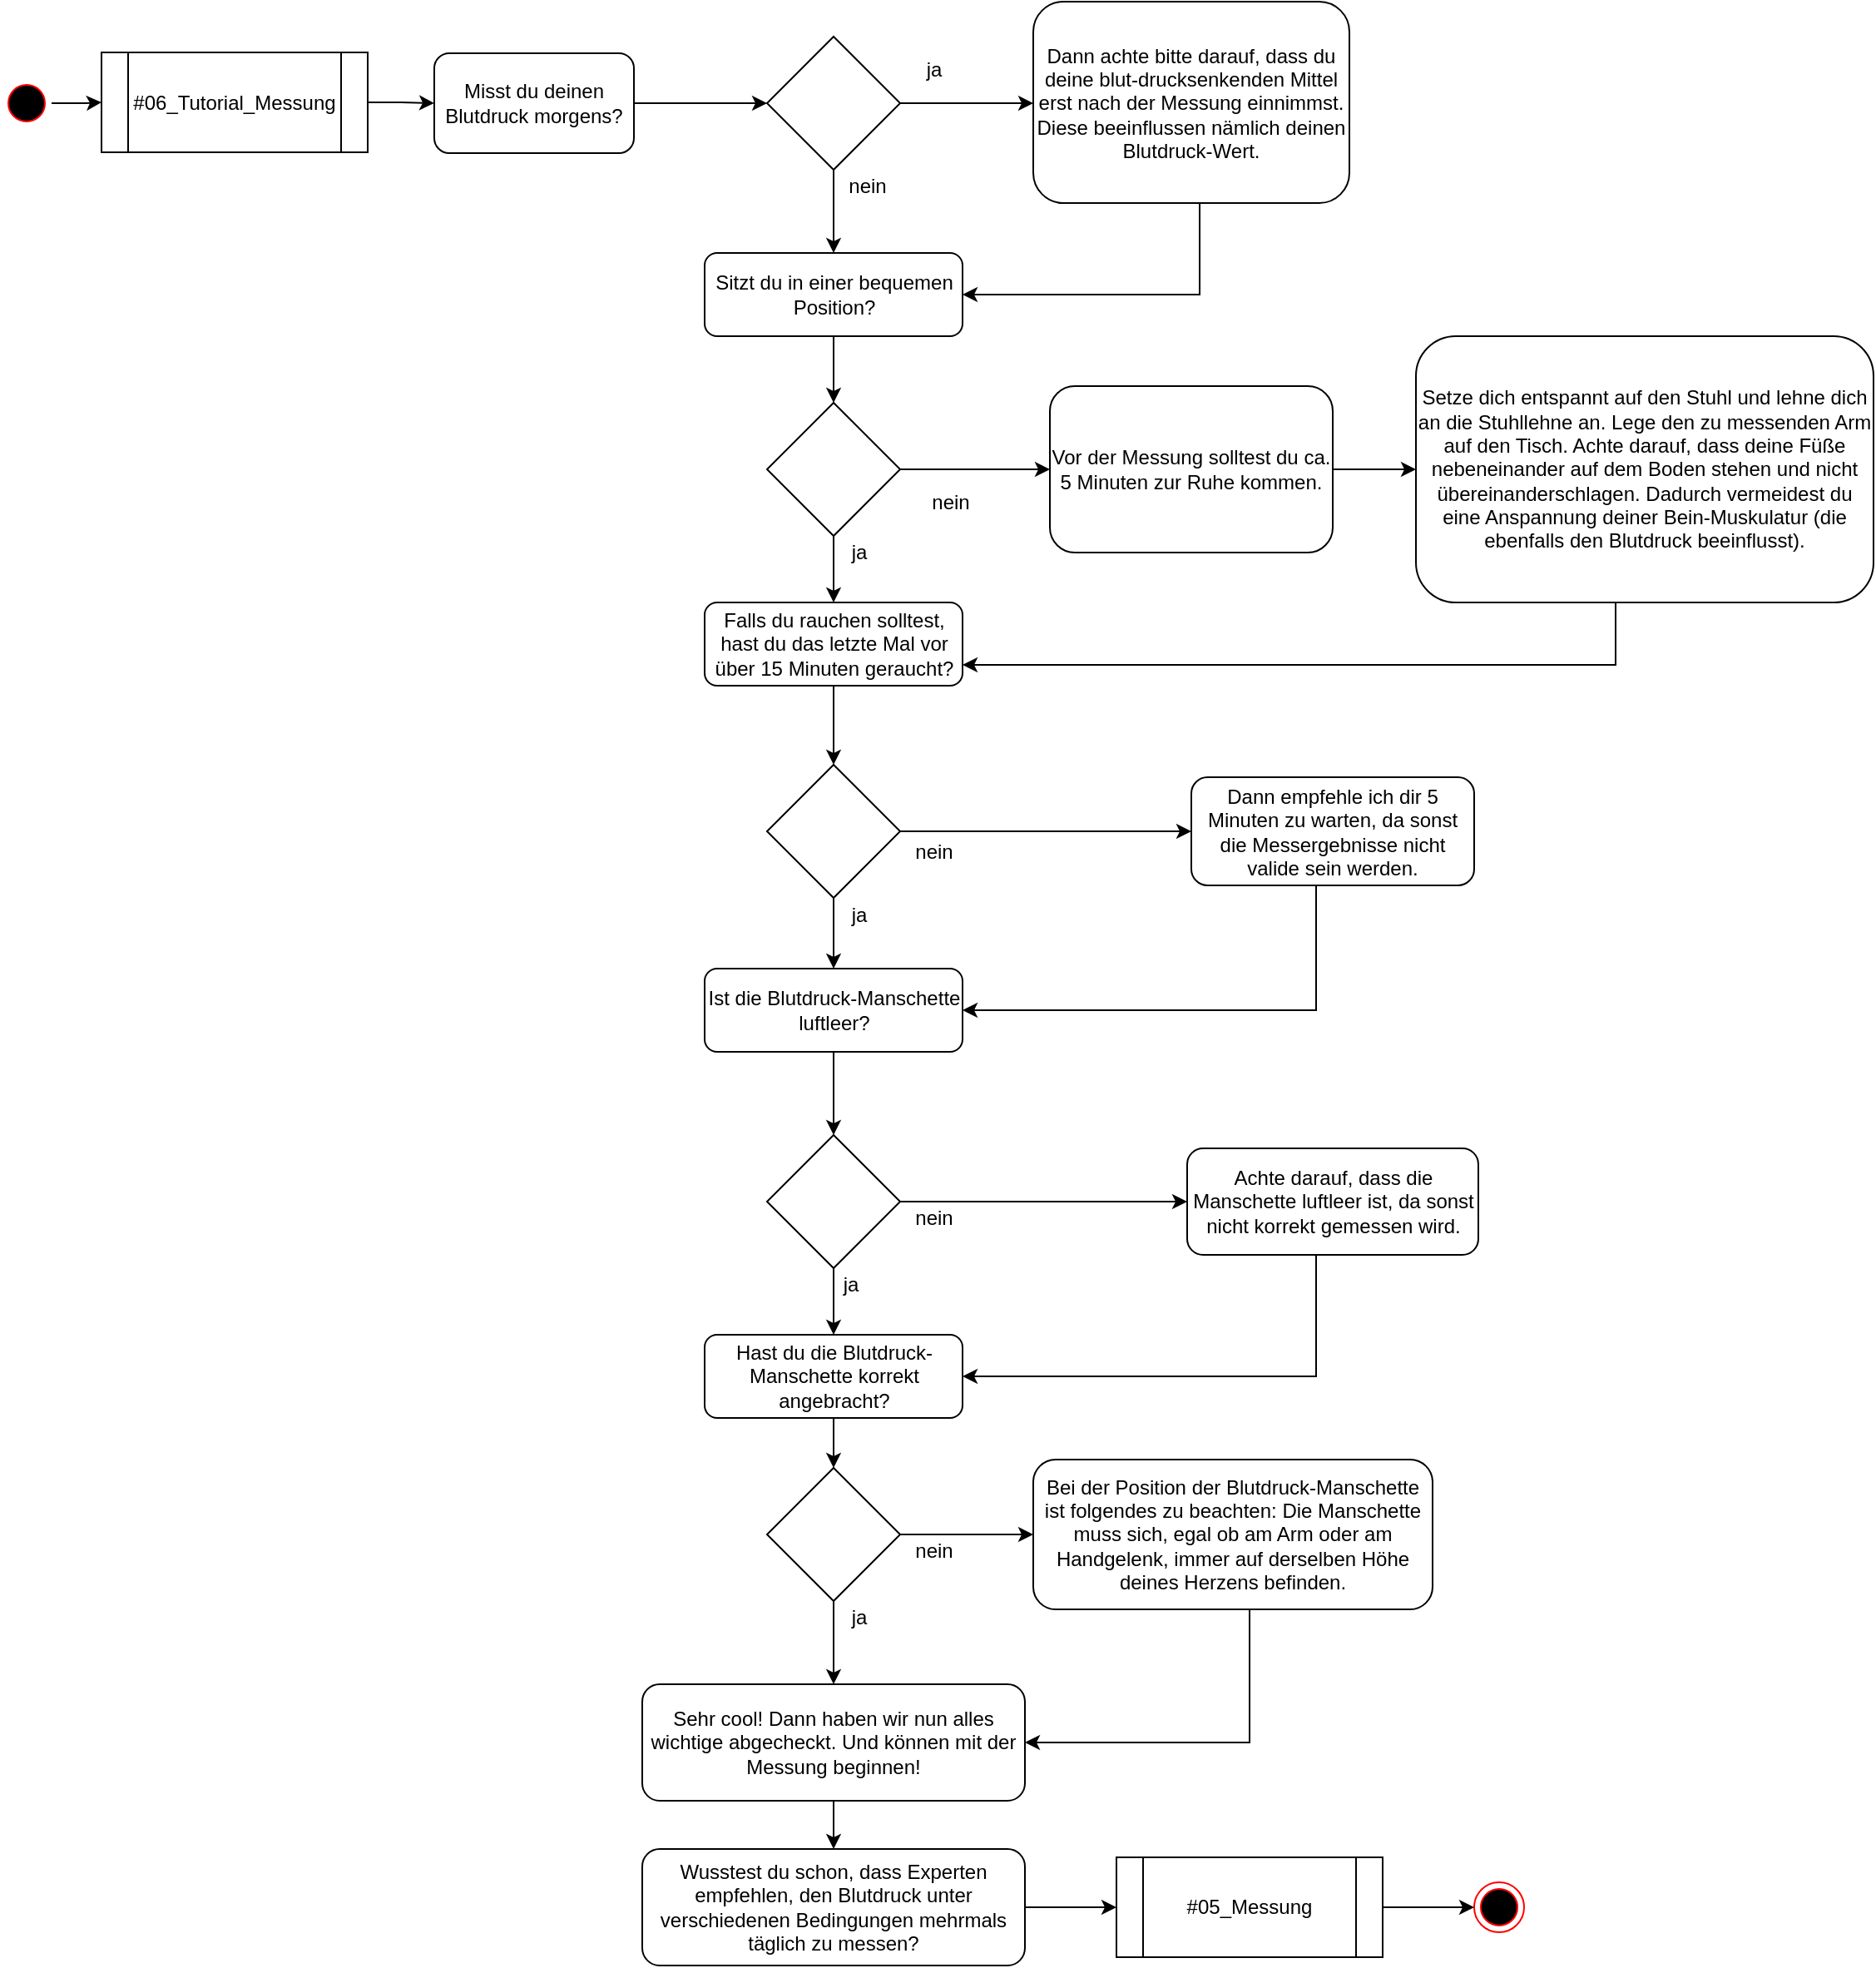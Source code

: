 <mxfile version="12.6.2" type="device"><diagram id="O7E4ESffiUBgtT06Es7r" name="Page-1"><mxGraphModel dx="1469" dy="1008" grid="1" gridSize="10" guides="1" tooltips="1" connect="1" arrows="1" fold="1" page="1" pageScale="1" pageWidth="1654" pageHeight="1169" math="0" shadow="0"><root><mxCell id="0"/><mxCell id="1" parent="0"/><mxCell id="4rw0Mwtdv4_NvPfGobpl-4" value="" style="edgeStyle=orthogonalEdgeStyle;rounded=0;orthogonalLoop=1;jettySize=auto;html=1;" parent="1" source="4rw0Mwtdv4_NvPfGobpl-5" edge="1"><mxGeometry relative="1" as="geometry"><mxPoint x="470" y="81" as="targetPoint"/></mxGeometry></mxCell><mxCell id="4rw0Mwtdv4_NvPfGobpl-5" value="Misst du deinen Blutdruck morgens?" style="rounded=1;whiteSpace=wrap;html=1;" parent="1" vertex="1"><mxGeometry x="270" y="51" width="120" height="60" as="geometry"/></mxCell><mxCell id="xnHg5SUyK6Ls2jFepmiz-40" style="edgeStyle=orthogonalEdgeStyle;rounded=0;orthogonalLoop=1;jettySize=auto;html=1;entryX=1;entryY=0.5;entryDx=0;entryDy=0;" parent="1" source="4rw0Mwtdv4_NvPfGobpl-6" target="4rw0Mwtdv4_NvPfGobpl-10" edge="1"><mxGeometry relative="1" as="geometry"><Array as="points"><mxPoint x="730" y="196"/></Array></mxGeometry></mxCell><mxCell id="4rw0Mwtdv4_NvPfGobpl-6" value="&lt;font style=&quot;font-size: 12px&quot;&gt;Dann achte bitte darauf, dass du deine &lt;span style=&quot;left: 368.511px ; top: 550.658px ; font-family: sans-serif ; transform: scalex(0.962)&quot;&gt;blut-&lt;/span&gt;&lt;span style=&quot;left: 368.511px ; top: 572.825px ; font-family: sans-serif ; transform: scalex(1.002)&quot;&gt;drucksenkenden &lt;/span&gt;&lt;span style=&quot;left: 368.511px ; top: 594.991px ; font-family: sans-serif ; transform: scalex(1.007)&quot;&gt;Mittel &lt;/span&gt;erst nach der Messung einnimmst. Diese beeinflussen nämlich deinen Blutdruck-Wert.&lt;br&gt;&lt;/font&gt;" style="rounded=1;whiteSpace=wrap;html=1;" parent="1" vertex="1"><mxGeometry x="630" y="20" width="190" height="121" as="geometry"/></mxCell><mxCell id="4rw0Mwtdv4_NvPfGobpl-7" value="" style="edgeStyle=orthogonalEdgeStyle;rounded=0;orthogonalLoop=1;jettySize=auto;html=1;" parent="1" source="4rw0Mwtdv4_NvPfGobpl-9" edge="1"><mxGeometry relative="1" as="geometry"><mxPoint x="630" y="81" as="targetPoint"/></mxGeometry></mxCell><mxCell id="4rw0Mwtdv4_NvPfGobpl-8" value="" style="edgeStyle=orthogonalEdgeStyle;rounded=0;orthogonalLoop=1;jettySize=auto;html=1;" parent="1" source="4rw0Mwtdv4_NvPfGobpl-10" edge="1"><mxGeometry relative="1" as="geometry"><mxPoint x="510" y="201" as="targetPoint"/></mxGeometry></mxCell><mxCell id="4rw0Mwtdv4_NvPfGobpl-9" value="" style="rhombus;whiteSpace=wrap;html=1;" parent="1" vertex="1"><mxGeometry x="470" y="41" width="80" height="80" as="geometry"/></mxCell><mxCell id="xnHg5SUyK6Ls2jFepmiz-17" value="" style="edgeStyle=orthogonalEdgeStyle;rounded=0;orthogonalLoop=1;jettySize=auto;html=1;" parent="1" source="4rw0Mwtdv4_NvPfGobpl-10" target="xnHg5SUyK6Ls2jFepmiz-16" edge="1"><mxGeometry relative="1" as="geometry"/></mxCell><mxCell id="4rw0Mwtdv4_NvPfGobpl-11" value="ja" style="text;html=1;align=center;verticalAlign=middle;resizable=0;points=[];;autosize=1;" parent="1" vertex="1"><mxGeometry x="560" y="51" width="20" height="20" as="geometry"/></mxCell><mxCell id="4rw0Mwtdv4_NvPfGobpl-12" value="nein" style="text;html=1;align=center;verticalAlign=middle;resizable=0;points=[];;autosize=1;" parent="1" vertex="1"><mxGeometry x="510" y="121" width="40" height="20" as="geometry"/></mxCell><mxCell id="ma_2VOnmLClK6x8RlZia-10" style="edgeStyle=orthogonalEdgeStyle;rounded=0;orthogonalLoop=1;jettySize=auto;html=1;entryX=1;entryY=0.5;entryDx=0;entryDy=0;" edge="1" parent="1" source="xnHg5SUyK6Ls2jFepmiz-4" target="xnHg5SUyK6Ls2jFepmiz-6"><mxGeometry relative="1" as="geometry"><Array as="points"><mxPoint x="760" y="1066"/></Array></mxGeometry></mxCell><mxCell id="xnHg5SUyK6Ls2jFepmiz-4" value="&lt;font style=&quot;font-size: 12px&quot;&gt;Bei der Position der Blutdruck-Manschette ist folgendes zu beachten: &lt;span style=&quot;left: 89.764px ; top: 484.158px ; font-family: sans-serif ; transform: scalex(1.016)&quot;&gt;Die  Manschette  muss  &lt;/span&gt;&lt;span style=&quot;left: 89.764px ; top: 506.325px ; font-family: sans-serif ; transform: scalex(1.004)&quot;&gt;sich, egal ob am Arm oder am Hand&lt;/span&gt;&lt;span style=&quot;left: 89.764px ; top: 528.491px ; font-family: sans-serif ; transform: scalex(0.975)&quot;&gt;gelenk, immer auf derselben Höhe deines Herzens befinden.&lt;/span&gt;&lt;/font&gt;" style="rounded=1;whiteSpace=wrap;html=1;" parent="1" vertex="1"><mxGeometry x="630" y="896" width="240" height="90" as="geometry"/></mxCell><mxCell id="xnHg5SUyK6Ls2jFepmiz-70" value="" style="edgeStyle=orthogonalEdgeStyle;rounded=0;orthogonalLoop=1;jettySize=auto;html=1;" parent="1" source="xnHg5SUyK6Ls2jFepmiz-6" target="xnHg5SUyK6Ls2jFepmiz-69" edge="1"><mxGeometry relative="1" as="geometry"/></mxCell><mxCell id="xnHg5SUyK6Ls2jFepmiz-6" value="Sehr cool! Dann haben wir nun alles wichtige abgecheckt. Und können mit der Messung beginnen!" style="rounded=1;whiteSpace=wrap;html=1;" parent="1" vertex="1"><mxGeometry x="395" y="1031" width="230" height="70" as="geometry"/></mxCell><mxCell id="ma_2VOnmLClK6x8RlZia-13" value="" style="edgeStyle=orthogonalEdgeStyle;rounded=0;orthogonalLoop=1;jettySize=auto;html=1;" edge="1" parent="1" source="xnHg5SUyK6Ls2jFepmiz-8" target="xnHg5SUyK6Ls2jFepmiz-71"><mxGeometry relative="1" as="geometry"/></mxCell><mxCell id="xnHg5SUyK6Ls2jFepmiz-8" value="" style="ellipse;html=1;shape=startState;fillColor=#000000;strokeColor=#ff0000;" parent="1" vertex="1"><mxGeometry x="10" y="66" width="30" height="30" as="geometry"/></mxCell><mxCell id="xnHg5SUyK6Ls2jFepmiz-21" value="" style="edgeStyle=orthogonalEdgeStyle;rounded=0;orthogonalLoop=1;jettySize=auto;html=1;" parent="1" source="xnHg5SUyK6Ls2jFepmiz-13" target="xnHg5SUyK6Ls2jFepmiz-20" edge="1"><mxGeometry relative="1" as="geometry"/></mxCell><mxCell id="xnHg5SUyK6Ls2jFepmiz-13" value="Vor der Messung solltest du ca. 5 Minuten zur Ruhe kommen." style="rounded=1;whiteSpace=wrap;html=1;" parent="1" vertex="1"><mxGeometry x="640" y="251" width="170" height="100" as="geometry"/></mxCell><mxCell id="xnHg5SUyK6Ls2jFepmiz-14" value="" style="edgeStyle=orthogonalEdgeStyle;rounded=0;orthogonalLoop=1;jettySize=auto;html=1;entryX=0;entryY=0.5;entryDx=0;entryDy=0;" parent="1" source="xnHg5SUyK6Ls2jFepmiz-16" edge="1" target="xnHg5SUyK6Ls2jFepmiz-13"><mxGeometry relative="1" as="geometry"><mxPoint x="630" y="341" as="targetPoint"/></mxGeometry></mxCell><mxCell id="xnHg5SUyK6Ls2jFepmiz-35" style="edgeStyle=orthogonalEdgeStyle;rounded=0;orthogonalLoop=1;jettySize=auto;html=1;" parent="1" source="xnHg5SUyK6Ls2jFepmiz-16" target="xnHg5SUyK6Ls2jFepmiz-29" edge="1"><mxGeometry relative="1" as="geometry"/></mxCell><mxCell id="xnHg5SUyK6Ls2jFepmiz-16" value="" style="rhombus;whiteSpace=wrap;html=1;" parent="1" vertex="1"><mxGeometry x="470" y="261" width="80" height="80" as="geometry"/></mxCell><mxCell id="xnHg5SUyK6Ls2jFepmiz-18" value="ja" style="text;html=1;align=center;verticalAlign=middle;resizable=0;points=[];;autosize=1;" parent="1" vertex="1"><mxGeometry x="515" y="341" width="20" height="20" as="geometry"/></mxCell><mxCell id="xnHg5SUyK6Ls2jFepmiz-19" value="nein" style="text;html=1;align=center;verticalAlign=middle;resizable=0;points=[];;autosize=1;" parent="1" vertex="1"><mxGeometry x="560" y="311" width="40" height="20" as="geometry"/></mxCell><mxCell id="xnHg5SUyK6Ls2jFepmiz-50" style="edgeStyle=orthogonalEdgeStyle;rounded=0;orthogonalLoop=1;jettySize=auto;html=1;entryX=1;entryY=0.75;entryDx=0;entryDy=0;" parent="1" source="xnHg5SUyK6Ls2jFepmiz-20" target="xnHg5SUyK6Ls2jFepmiz-29" edge="1"><mxGeometry relative="1" as="geometry"><Array as="points"><mxPoint x="980" y="418"/></Array></mxGeometry></mxCell><mxCell id="xnHg5SUyK6Ls2jFepmiz-20" value="&lt;font style=&quot;font-size: 12px&quot;&gt;&lt;span style=&quot;left: 89.764px ; top: 306.825px ; font-family: sans-serif ; transform: scalex(0.989)&quot;&gt;Setze dich entspannt  &lt;/span&gt;&lt;span style=&quot;left: 89.764px ; top: 328.991px ; font-family: sans-serif ; transform: scalex(0.945)&quot;&gt;auf den  Stuhl  und lehne dich  an  &lt;/span&gt;&lt;span style=&quot;left: 89.764px ; top: 351.158px ; font-family: sans-serif ; transform: scalex(0.919)&quot;&gt;die  Stuhllehne  an.  Lege  den  zu  &lt;/span&gt;&lt;span style=&quot;left: 89.764px ; top: 373.325px ; font-family: sans-serif ; transform: scalex(0.936)&quot;&gt;messenden  Arm  auf  den  Tisch.  Achte darauf, dass deine Füße&lt;/span&gt;&lt;span style=&quot;left: 89.764px ; top: 395.491px ; font-family: sans-serif ; transform: scalex(0.946)&quot;&gt;  nebeneinander  auf  &lt;/span&gt;&lt;span style=&quot;left: 89.764px ; top: 417.658px ; font-family: sans-serif ; transform: scalex(0.965)&quot;&gt;dem  Boden stehen und nicht übereinanderschlagen.  Dadurch vermeidest du eine &lt;/span&gt;&lt;span style=&quot;left: 89.764px ; top: 439.825px ; font-family: sans-serif ; transform: scalex(0.985)&quot;&gt;Anspannung deiner Bein-Muskulatur (die ebenfalls den Blutdruck beeinflusst).&lt;/span&gt;&lt;/font&gt;" style="rounded=1;whiteSpace=wrap;html=1;" parent="1" vertex="1"><mxGeometry x="860" y="221" width="275" height="160" as="geometry"/></mxCell><mxCell id="xnHg5SUyK6Ls2jFepmiz-61" value="" style="edgeStyle=orthogonalEdgeStyle;rounded=0;orthogonalLoop=1;jettySize=auto;html=1;" parent="1" source="xnHg5SUyK6Ls2jFepmiz-22" target="xnHg5SUyK6Ls2jFepmiz-25" edge="1"><mxGeometry relative="1" as="geometry"/></mxCell><mxCell id="xnHg5SUyK6Ls2jFepmiz-22" value="&lt;div&gt;Hast du die Blutdruck-Manschette korrekt angebracht?&lt;/div&gt;" style="rounded=1;whiteSpace=wrap;html=1;" parent="1" vertex="1"><mxGeometry x="432.5" y="821" width="155" height="50" as="geometry"/></mxCell><mxCell id="xnHg5SUyK6Ls2jFepmiz-64" value="" style="edgeStyle=orthogonalEdgeStyle;rounded=0;orthogonalLoop=1;jettySize=auto;html=1;entryX=0;entryY=0.5;entryDx=0;entryDy=0;" parent="1" source="xnHg5SUyK6Ls2jFepmiz-25" edge="1" target="xnHg5SUyK6Ls2jFepmiz-4"><mxGeometry relative="1" as="geometry"><mxPoint x="622.5" y="1061" as="targetPoint"/></mxGeometry></mxCell><mxCell id="xnHg5SUyK6Ls2jFepmiz-67" value="" style="edgeStyle=orthogonalEdgeStyle;rounded=0;orthogonalLoop=1;jettySize=auto;html=1;" parent="1" source="xnHg5SUyK6Ls2jFepmiz-25" edge="1"><mxGeometry relative="1" as="geometry"><mxPoint x="510" y="1031" as="targetPoint"/></mxGeometry></mxCell><mxCell id="xnHg5SUyK6Ls2jFepmiz-25" value="" style="rhombus;whiteSpace=wrap;html=1;" parent="1" vertex="1"><mxGeometry x="470" y="901" width="80" height="80" as="geometry"/></mxCell><mxCell id="ma_2VOnmLClK6x8RlZia-3" value="" style="edgeStyle=orthogonalEdgeStyle;rounded=0;orthogonalLoop=1;jettySize=auto;html=1;entryX=0.5;entryY=0;entryDx=0;entryDy=0;" edge="1" parent="1" source="xnHg5SUyK6Ls2jFepmiz-29" target="xnHg5SUyK6Ls2jFepmiz-32"><mxGeometry relative="1" as="geometry"><mxPoint x="510" y="472" as="targetPoint"/></mxGeometry></mxCell><mxCell id="xnHg5SUyK6Ls2jFepmiz-29" value="Falls du rauchen solltest, hast du das letzte Mal vor über 15 Minuten geraucht?" style="rounded=1;whiteSpace=wrap;html=1;" parent="1" vertex="1"><mxGeometry x="432.5" y="381" width="155" height="50" as="geometry"/></mxCell><mxCell id="xnHg5SUyK6Ls2jFepmiz-30" value="" style="edgeStyle=orthogonalEdgeStyle;rounded=0;orthogonalLoop=1;jettySize=auto;html=1;entryX=0;entryY=0.5;entryDx=0;entryDy=0;" parent="1" source="xnHg5SUyK6Ls2jFepmiz-32" edge="1" target="xnHg5SUyK6Ls2jFepmiz-48"><mxGeometry relative="1" as="geometry"><mxPoint x="720" y="610" as="targetPoint"/></mxGeometry></mxCell><mxCell id="xnHg5SUyK6Ls2jFepmiz-54" value="" style="edgeStyle=orthogonalEdgeStyle;rounded=0;orthogonalLoop=1;jettySize=auto;html=1;" parent="1" source="xnHg5SUyK6Ls2jFepmiz-32" target="xnHg5SUyK6Ls2jFepmiz-39" edge="1"><mxGeometry relative="1" as="geometry"/></mxCell><mxCell id="xnHg5SUyK6Ls2jFepmiz-32" value="" style="rhombus;whiteSpace=wrap;html=1;" parent="1" vertex="1"><mxGeometry x="470" y="478.5" width="80" height="80" as="geometry"/></mxCell><mxCell id="xnHg5SUyK6Ls2jFepmiz-34" value="ja" style="text;html=1;align=center;verticalAlign=middle;resizable=0;points=[];;autosize=1;" parent="1" vertex="1"><mxGeometry x="515" y="558.5" width="20" height="20" as="geometry"/></mxCell><mxCell id="ma_2VOnmLClK6x8RlZia-7" value="" style="edgeStyle=orthogonalEdgeStyle;rounded=0;orthogonalLoop=1;jettySize=auto;html=1;" edge="1" parent="1" source="xnHg5SUyK6Ls2jFepmiz-39"><mxGeometry relative="1" as="geometry"><mxPoint x="510" y="701" as="targetPoint"/></mxGeometry></mxCell><mxCell id="xnHg5SUyK6Ls2jFepmiz-39" value="Ist die Blutdruck-Manschette luftleer?" style="rounded=1;whiteSpace=wrap;html=1;" parent="1" vertex="1"><mxGeometry x="432.5" y="601" width="155" height="50" as="geometry"/></mxCell><mxCell id="xnHg5SUyK6Ls2jFepmiz-47" value="nein" style="text;html=1;align=center;verticalAlign=middle;resizable=0;points=[];;autosize=1;" parent="1" vertex="1"><mxGeometry x="550" y="521" width="40" height="20" as="geometry"/></mxCell><mxCell id="ma_2VOnmLClK6x8RlZia-4" style="edgeStyle=orthogonalEdgeStyle;rounded=0;orthogonalLoop=1;jettySize=auto;html=1;entryX=1;entryY=0.5;entryDx=0;entryDy=0;" edge="1" parent="1" source="xnHg5SUyK6Ls2jFepmiz-48" target="xnHg5SUyK6Ls2jFepmiz-39"><mxGeometry relative="1" as="geometry"><Array as="points"><mxPoint x="800" y="626"/></Array></mxGeometry></mxCell><mxCell id="xnHg5SUyK6Ls2jFepmiz-48" value="Dann empfehle ich dir 5 Minuten zu warten, da sonst die Messergebnisse nicht valide sein werden." style="rounded=1;whiteSpace=wrap;html=1;" parent="1" vertex="1"><mxGeometry x="725" y="486" width="170" height="65" as="geometry"/></mxCell><mxCell id="xnHg5SUyK6Ls2jFepmiz-56" value="" style="edgeStyle=orthogonalEdgeStyle;rounded=0;orthogonalLoop=1;jettySize=auto;html=1;entryX=0;entryY=0.5;entryDx=0;entryDy=0;" parent="1" source="xnHg5SUyK6Ls2jFepmiz-58" edge="1" target="xnHg5SUyK6Ls2jFepmiz-62"><mxGeometry relative="1" as="geometry"><mxPoint x="720" y="833.5" as="targetPoint"/></mxGeometry></mxCell><mxCell id="xnHg5SUyK6Ls2jFepmiz-57" value="" style="edgeStyle=orthogonalEdgeStyle;rounded=0;orthogonalLoop=1;jettySize=auto;html=1;" parent="1" source="xnHg5SUyK6Ls2jFepmiz-58" edge="1"><mxGeometry relative="1" as="geometry"><mxPoint x="510" y="821" as="targetPoint"/></mxGeometry></mxCell><mxCell id="xnHg5SUyK6Ls2jFepmiz-58" value="" style="rhombus;whiteSpace=wrap;html=1;" parent="1" vertex="1"><mxGeometry x="470" y="701" width="80" height="80" as="geometry"/></mxCell><mxCell id="xnHg5SUyK6Ls2jFepmiz-59" value="ja" style="text;html=1;align=center;verticalAlign=middle;resizable=0;points=[];;autosize=1;" parent="1" vertex="1"><mxGeometry x="510" y="781" width="20" height="20" as="geometry"/></mxCell><mxCell id="xnHg5SUyK6Ls2jFepmiz-60" value="nein" style="text;html=1;align=center;verticalAlign=middle;resizable=0;points=[];;autosize=1;" parent="1" vertex="1"><mxGeometry x="550" y="741" width="40" height="20" as="geometry"/></mxCell><mxCell id="ma_2VOnmLClK6x8RlZia-9" style="edgeStyle=orthogonalEdgeStyle;rounded=0;orthogonalLoop=1;jettySize=auto;html=1;entryX=1;entryY=0.5;entryDx=0;entryDy=0;" edge="1" parent="1" source="xnHg5SUyK6Ls2jFepmiz-62" target="xnHg5SUyK6Ls2jFepmiz-22"><mxGeometry relative="1" as="geometry"><Array as="points"><mxPoint x="800" y="846"/></Array></mxGeometry></mxCell><mxCell id="xnHg5SUyK6Ls2jFepmiz-62" value="Achte darauf, dass die Manschette luftleer ist, da sonst nicht korrekt gemessen wird." style="rounded=1;whiteSpace=wrap;html=1;" parent="1" vertex="1"><mxGeometry x="722.5" y="709" width="175" height="64" as="geometry"/></mxCell><mxCell id="xnHg5SUyK6Ls2jFepmiz-65" value="nein" style="text;html=1;align=center;verticalAlign=middle;resizable=0;points=[];;autosize=1;" parent="1" vertex="1"><mxGeometry x="550" y="941" width="40" height="20" as="geometry"/></mxCell><mxCell id="xnHg5SUyK6Ls2jFepmiz-68" value="ja" style="text;html=1;align=center;verticalAlign=middle;resizable=0;points=[];;autosize=1;" parent="1" vertex="1"><mxGeometry x="515" y="981" width="20" height="20" as="geometry"/></mxCell><mxCell id="xnHg5SUyK6Ls2jFepmiz-81" value="" style="edgeStyle=orthogonalEdgeStyle;rounded=0;orthogonalLoop=1;jettySize=auto;html=1;" parent="1" source="xnHg5SUyK6Ls2jFepmiz-69" target="xnHg5SUyK6Ls2jFepmiz-80" edge="1"><mxGeometry relative="1" as="geometry"/></mxCell><mxCell id="xnHg5SUyK6Ls2jFepmiz-69" value="Wusstest du schon, dass Experten empfehlen, den Blutdruck unter verschiedenen Bedingungen mehrmals täglich zu messen?" style="rounded=1;whiteSpace=wrap;html=1;" parent="1" vertex="1"><mxGeometry x="395" y="1130" width="230" height="70" as="geometry"/></mxCell><mxCell id="xnHg5SUyK6Ls2jFepmiz-72" value="" style="edgeStyle=orthogonalEdgeStyle;rounded=0;orthogonalLoop=1;jettySize=auto;html=1;" parent="1" source="xnHg5SUyK6Ls2jFepmiz-71" target="4rw0Mwtdv4_NvPfGobpl-5" edge="1"><mxGeometry relative="1" as="geometry"/></mxCell><mxCell id="xnHg5SUyK6Ls2jFepmiz-71" value="#06_Tutorial_Messung" style="shape=process;whiteSpace=wrap;html=1;backgroundOutline=1;" parent="1" vertex="1"><mxGeometry x="70" y="50.5" width="160" height="60" as="geometry"/></mxCell><mxCell id="xnHg5SUyK6Ls2jFepmiz-80" value="#05_Messung" style="shape=process;whiteSpace=wrap;html=1;backgroundOutline=1;" parent="1" vertex="1"><mxGeometry x="680" y="1135" width="160" height="60" as="geometry"/></mxCell><mxCell id="4rw0Mwtdv4_NvPfGobpl-10" value="Sitzt du in einer bequemen Position?" style="rounded=1;whiteSpace=wrap;html=1;" parent="1" vertex="1"><mxGeometry x="432.5" y="171" width="155" height="50" as="geometry"/></mxCell><mxCell id="ma_2VOnmLClK6x8RlZia-1" value="" style="edgeStyle=orthogonalEdgeStyle;rounded=0;orthogonalLoop=1;jettySize=auto;html=1;" edge="1" parent="1" source="4rw0Mwtdv4_NvPfGobpl-9" target="4rw0Mwtdv4_NvPfGobpl-10"><mxGeometry relative="1" as="geometry"><mxPoint x="510" y="201" as="targetPoint"/><mxPoint x="510" y="121" as="sourcePoint"/></mxGeometry></mxCell><mxCell id="xnHg5SUyK6Ls2jFepmiz-78" value="" style="ellipse;html=1;shape=endState;fillColor=#000000;strokeColor=#ff0000;" parent="1" vertex="1"><mxGeometry x="895" y="1150" width="30" height="30" as="geometry"/></mxCell><mxCell id="ma_2VOnmLClK6x8RlZia-11" value="" style="edgeStyle=orthogonalEdgeStyle;rounded=0;orthogonalLoop=1;jettySize=auto;html=1;" edge="1" parent="1" source="xnHg5SUyK6Ls2jFepmiz-80" target="xnHg5SUyK6Ls2jFepmiz-78"><mxGeometry relative="1" as="geometry"><mxPoint x="502.5" y="1566" as="targetPoint"/><mxPoint x="510.333" y="1351" as="sourcePoint"/></mxGeometry></mxCell></root></mxGraphModel></diagram></mxfile>